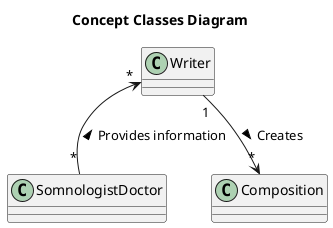 @startuml

title Concept Classes Diagram 



Class Writer
Class SomnologistDoctor
Class Composition

Writer"1" --> "*" Composition : Creates >

Writer"*" <-- "*" SomnologistDoctor : Provides information <

@enduml
